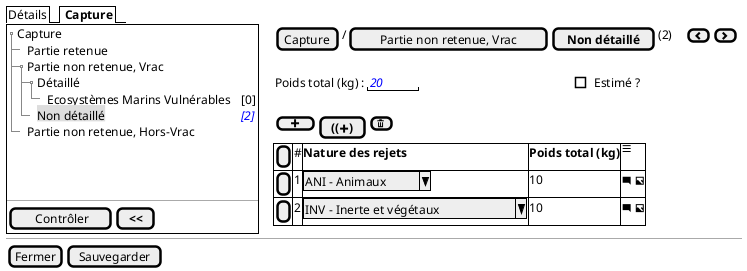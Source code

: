 @startsalt
{
  {/ Détails | <b> Capture }
  {+
   {T
       + Capture
       ++ Partie retenue
       ++ Partie non retenue, Vrac
       +++ Détaillé
       ++++ Ecosystèmes Marins Vulnérables | <color:black>[0]
       +++ <back:#DDD>Non détaillé | <i><color:blue>[2]
       ++ Partie non retenue, Hors-Vrac
   }
    .
    .
    .
   --
   {
      [<&checkmark> Contrôler] | [ <b><< ]
   }
  } | . | {
    { [Capture] | / | [Partie non retenue, Vrac] | [<b>Non détaillé] | (2) | . | . | { [<&chevron-left>] | [<&chevron-right>] } }
           .
           {Poids total (kg) : | "  <i><color:blue>20  " | . | . | . | . | . | . | . | . | . | . | . | . | . | . | . | . | . | . | . | . | . | . | . | . | . | . | . | . | . | [ ] Estimé ? }
           .
        { [ <&plus> ] | [<b>((<&plus><b>)] | [<&trash>] }
        {#
            [ ] | # | <b>Nature des rejets  | <b>Poids total (kg)     |  <&menu>
            [ ] | 1 | ^ ANI - Animaux^         | 10 |  <&comment-square> <&image>
            [ ] | 2 | ^ INV - Inerte et végétaux ^        |  10 |  <&comment-square> <&image>
          }
    }

  -- | -- | --
  { [Fermer] | [Sauvegarder] }
}
@endsalt

